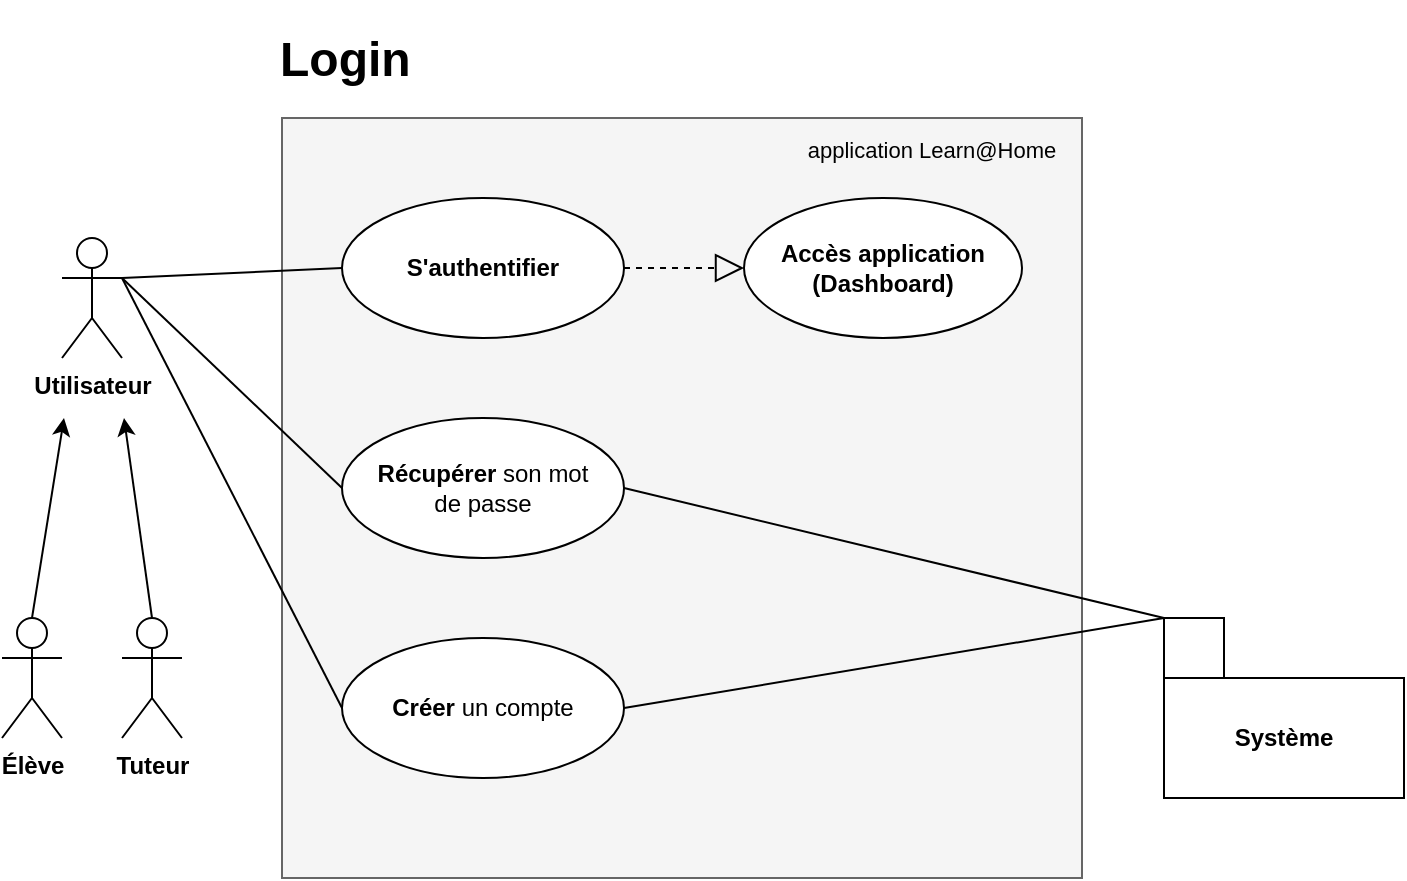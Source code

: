 <mxfile version="14.9.6" type="device"><diagram id="IV8BCkPm0rsnQtYxGV0M" name="Page-1"><mxGraphModel dx="1038" dy="536" grid="1" gridSize="10" guides="1" tooltips="1" connect="1" arrows="1" fold="1" page="1" pageScale="1" pageWidth="827" pageHeight="1169" math="0" shadow="0"><root><mxCell id="0"/><mxCell id="1" parent="0"/><mxCell id="Fo1vXC9h9ivG526LiYgc-1" value="&lt;font face=&quot;Helvetica&quot;&gt;&lt;b&gt;Utilisateur&lt;/b&gt;&lt;/font&gt;" style="shape=umlActor;verticalLabelPosition=bottom;verticalAlign=top;html=1;" parent="1" vertex="1"><mxGeometry x="89" y="120" width="30" height="60" as="geometry"/></mxCell><mxCell id="Fo1vXC9h9ivG526LiYgc-2" value="&lt;b&gt;&lt;span&gt;É&lt;/span&gt;lève&lt;/b&gt;" style="shape=umlActor;verticalLabelPosition=bottom;verticalAlign=top;html=1;fontSize=12;labelBorderColor=none;" parent="1" vertex="1"><mxGeometry x="59" y="310" width="30" height="60" as="geometry"/></mxCell><mxCell id="Fo1vXC9h9ivG526LiYgc-3" value="&lt;b&gt;Tuteur&lt;/b&gt;" style="shape=umlActor;verticalLabelPosition=bottom;verticalAlign=top;html=1;" parent="1" vertex="1"><mxGeometry x="119" y="310" width="30" height="60" as="geometry"/></mxCell><mxCell id="Fo1vXC9h9ivG526LiYgc-16" value="" style="rounded=0;whiteSpace=wrap;html=1;fontSize=12;fillColor=#f5f5f5;strokeColor=#666666;fontColor=#333333;" parent="1" vertex="1"><mxGeometry x="199" y="60" width="400" height="380" as="geometry"/></mxCell><mxCell id="Fo1vXC9h9ivG526LiYgc-17" value="&lt;b&gt;&lt;font face=&quot;Helvetica&quot;&gt;S'authentifier&lt;/font&gt;&lt;/b&gt;" style="ellipse;whiteSpace=wrap;html=1;fontSize=12;spacingRight=10;spacingLeft=10;" parent="1" vertex="1"><mxGeometry x="229" y="100" width="141" height="70" as="geometry"/></mxCell><mxCell id="Fo1vXC9h9ivG526LiYgc-18" value="&lt;font face=&quot;Helvetica&quot;&gt;&lt;b&gt;Créer &lt;/b&gt;un compte&lt;/font&gt;" style="ellipse;whiteSpace=wrap;html=1;fontSize=12;spacingRight=10;spacingLeft=10;" parent="1" vertex="1"><mxGeometry x="229" y="320" width="141" height="70" as="geometry"/></mxCell><mxCell id="Fo1vXC9h9ivG526LiYgc-19" value="&lt;b&gt;Récupérer&lt;/b&gt; son mot de passe" style="ellipse;whiteSpace=wrap;html=1;fontSize=12;spacingRight=10;spacingLeft=10;" parent="1" vertex="1"><mxGeometry x="229" y="210" width="141" height="70" as="geometry"/></mxCell><mxCell id="Fo1vXC9h9ivG526LiYgc-21" value="" style="whiteSpace=wrap;html=1;aspect=fixed;fontSize=12;" parent="1" vertex="1"><mxGeometry x="640" y="310" width="30" height="30" as="geometry"/></mxCell><mxCell id="Fo1vXC9h9ivG526LiYgc-22" value="&lt;b&gt;Système&lt;/b&gt;" style="rounded=0;whiteSpace=wrap;html=1;fontSize=12;" parent="1" vertex="1"><mxGeometry x="640" y="340" width="120" height="60" as="geometry"/></mxCell><mxCell id="Fo1vXC9h9ivG526LiYgc-27" value="" style="endArrow=none;html=1;fontSize=12;entryX=0;entryY=0;entryDx=0;entryDy=0;exitX=1;exitY=0.5;exitDx=0;exitDy=0;" parent="1" source="Fo1vXC9h9ivG526LiYgc-18" target="Fo1vXC9h9ivG526LiYgc-21" edge="1"><mxGeometry width="50" height="50" relative="1" as="geometry"><mxPoint x="349" y="300" as="sourcePoint"/><mxPoint x="399" y="250" as="targetPoint"/></mxGeometry></mxCell><mxCell id="Fo1vXC9h9ivG526LiYgc-28" value="" style="endArrow=none;html=1;fontSize=12;entryX=0;entryY=0;entryDx=0;entryDy=0;exitX=1;exitY=0.5;exitDx=0;exitDy=0;" parent="1" source="Fo1vXC9h9ivG526LiYgc-19" target="Fo1vXC9h9ivG526LiYgc-21" edge="1"><mxGeometry width="50" height="50" relative="1" as="geometry"><mxPoint x="349" y="210" as="sourcePoint"/><mxPoint x="499" y="370" as="targetPoint"/></mxGeometry></mxCell><mxCell id="Fo1vXC9h9ivG526LiYgc-29" value="" style="endArrow=none;html=1;fontSize=12;entryX=0;entryY=0.5;entryDx=0;entryDy=0;exitX=1;exitY=0.333;exitDx=0;exitDy=0;exitPerimeter=0;" parent="1" source="Fo1vXC9h9ivG526LiYgc-1" target="Fo1vXC9h9ivG526LiYgc-17" edge="1"><mxGeometry width="50" height="50" relative="1" as="geometry"><mxPoint x="99" y="140" as="sourcePoint"/><mxPoint x="199" y="100" as="targetPoint"/></mxGeometry></mxCell><mxCell id="Fo1vXC9h9ivG526LiYgc-30" value="" style="endArrow=none;html=1;fontSize=12;entryX=0;entryY=0.5;entryDx=0;entryDy=0;exitX=1;exitY=0.333;exitDx=0;exitDy=0;exitPerimeter=0;" parent="1" source="Fo1vXC9h9ivG526LiYgc-1" target="Fo1vXC9h9ivG526LiYgc-19" edge="1"><mxGeometry width="50" height="50" relative="1" as="geometry"><mxPoint x="130" y="150" as="sourcePoint"/><mxPoint x="169" y="170" as="targetPoint"/></mxGeometry></mxCell><mxCell id="Fo1vXC9h9ivG526LiYgc-31" value="" style="endArrow=none;html=1;fontSize=12;entryX=0;entryY=0.5;entryDx=0;entryDy=0;exitX=1;exitY=0.333;exitDx=0;exitDy=0;exitPerimeter=0;" parent="1" source="Fo1vXC9h9ivG526LiYgc-1" target="Fo1vXC9h9ivG526LiYgc-18" edge="1"><mxGeometry width="50" height="50" relative="1" as="geometry"><mxPoint x="99" y="140" as="sourcePoint"/><mxPoint x="209" y="220" as="targetPoint"/></mxGeometry></mxCell><mxCell id="Fo1vXC9h9ivG526LiYgc-33" value="&lt;font face=&quot;Helvetica&quot;&gt;&lt;b&gt;Accès application (Dashboard)&lt;br&gt;&lt;/b&gt;&lt;/font&gt;" style="ellipse;whiteSpace=wrap;html=1;fontSize=12;spacingRight=10;spacingLeft=10;" parent="1" vertex="1"><mxGeometry x="430" y="100" width="139" height="70" as="geometry"/></mxCell><mxCell id="Fo1vXC9h9ivG526LiYgc-34" value="" style="endArrow=block;dashed=1;endFill=0;endSize=12;html=1;fontSize=12;entryX=0;entryY=0.5;entryDx=0;entryDy=0;exitX=1;exitY=0.5;exitDx=0;exitDy=0;" parent="1" source="Fo1vXC9h9ivG526LiYgc-17" target="Fo1vXC9h9ivG526LiYgc-33" edge="1"><mxGeometry width="160" relative="1" as="geometry"><mxPoint x="369" y="125" as="sourcePoint"/><mxPoint x="399" y="125" as="targetPoint"/></mxGeometry></mxCell><mxCell id="Fo1vXC9h9ivG526LiYgc-38" value="&lt;h1&gt;Login&lt;br&gt;&lt;/h1&gt;&lt;p&gt;&lt;br&gt;&lt;/p&gt;" style="text;html=1;strokeColor=none;fillColor=none;spacing=5;spacingTop=-20;whiteSpace=wrap;overflow=hidden;rounded=0;fontSize=12;" parent="1" vertex="1"><mxGeometry x="193" y="11" width="190" height="50" as="geometry"/></mxCell><mxCell id="jdWRcbcrb2V4MeRLnsqY-1" value="" style="endArrow=classic;html=1;exitX=0.5;exitY=0;exitDx=0;exitDy=0;exitPerimeter=0;" parent="1" source="Fo1vXC9h9ivG526LiYgc-2" edge="1"><mxGeometry width="50" height="50" relative="1" as="geometry"><mxPoint x="74" y="310" as="sourcePoint"/><mxPoint x="90" y="210" as="targetPoint"/></mxGeometry></mxCell><mxCell id="jdWRcbcrb2V4MeRLnsqY-2" value="" style="endArrow=classic;html=1;exitX=0.5;exitY=0;exitDx=0;exitDy=0;exitPerimeter=0;" parent="1" source="Fo1vXC9h9ivG526LiYgc-3" edge="1"><mxGeometry width="50" height="50" relative="1" as="geometry"><mxPoint x="100" y="300" as="sourcePoint"/><mxPoint x="120" y="210" as="targetPoint"/></mxGeometry></mxCell><mxCell id="h-vsIyD_YYUFIjv5qb9H-1" value="&lt;font style=&quot;font-size: 11px&quot;&gt;application Learn@Home&lt;/font&gt;" style="text;html=1;strokeColor=none;fillColor=none;align=center;verticalAlign=middle;whiteSpace=wrap;rounded=0;" vertex="1" parent="1"><mxGeometry x="449" y="61" width="150" height="30" as="geometry"/></mxCell></root></mxGraphModel></diagram></mxfile>